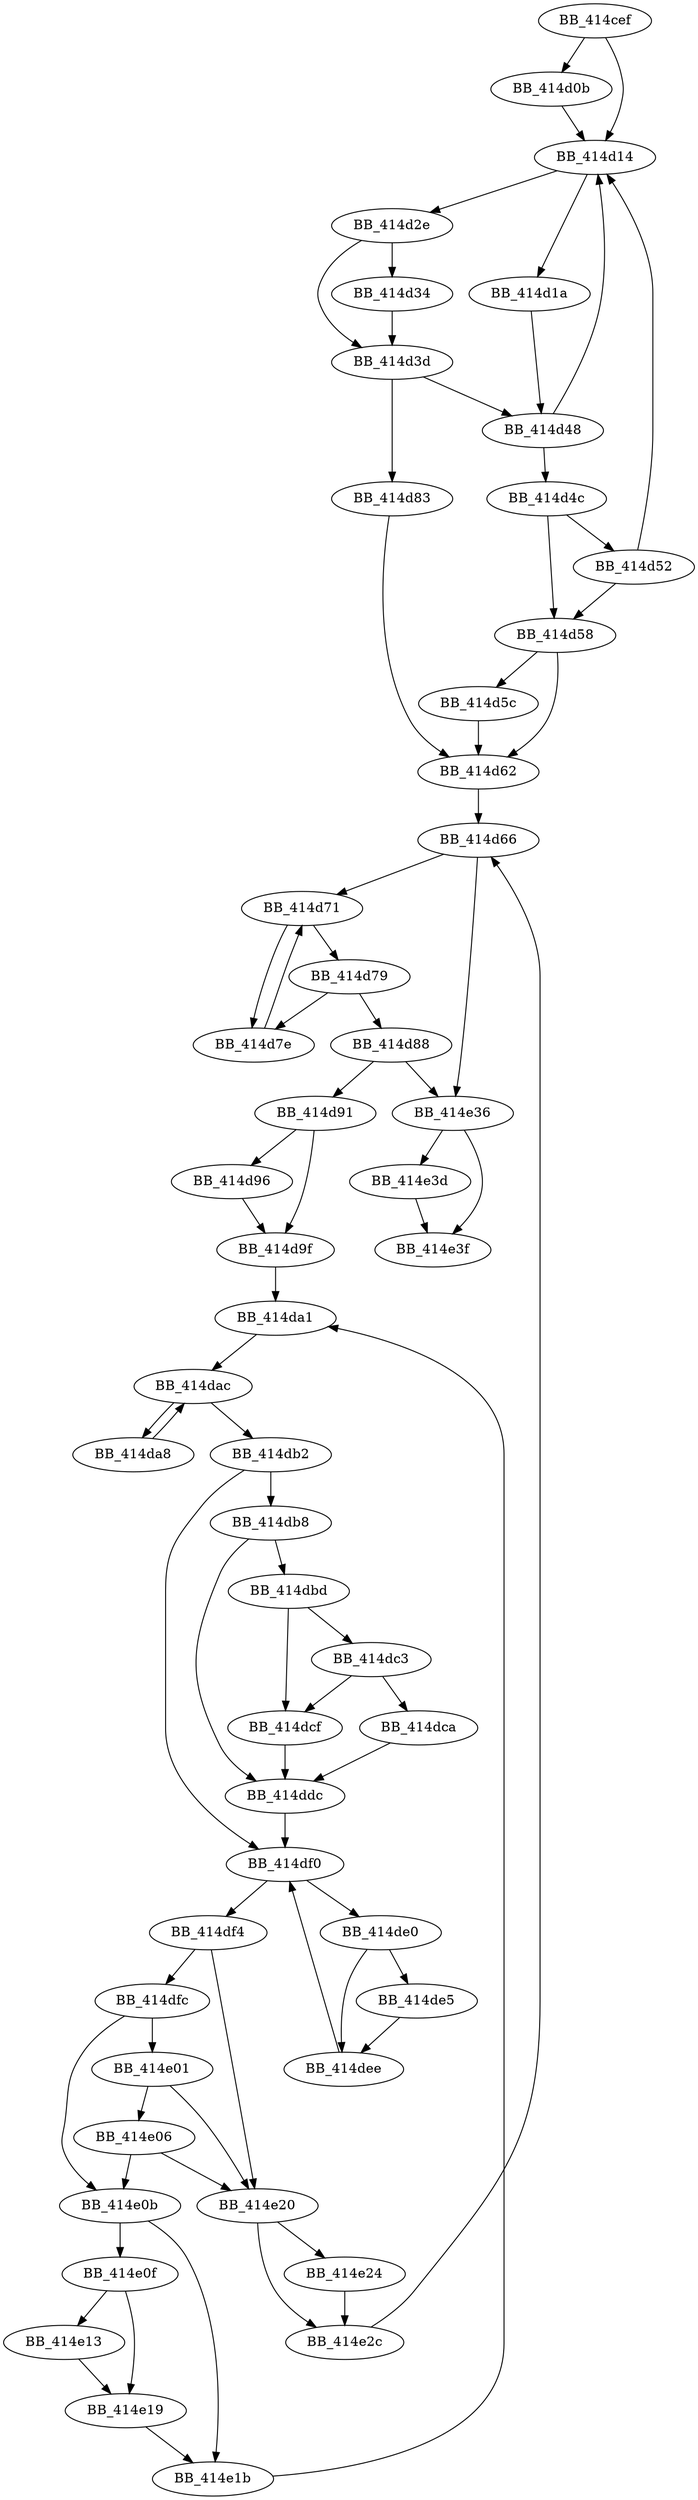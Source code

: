 DiGraph _wparse_cmdline{
BB_414cef->BB_414d0b
BB_414cef->BB_414d14
BB_414d0b->BB_414d14
BB_414d14->BB_414d1a
BB_414d14->BB_414d2e
BB_414d1a->BB_414d48
BB_414d2e->BB_414d34
BB_414d2e->BB_414d3d
BB_414d34->BB_414d3d
BB_414d3d->BB_414d48
BB_414d3d->BB_414d83
BB_414d48->BB_414d14
BB_414d48->BB_414d4c
BB_414d4c->BB_414d52
BB_414d4c->BB_414d58
BB_414d52->BB_414d14
BB_414d52->BB_414d58
BB_414d58->BB_414d5c
BB_414d58->BB_414d62
BB_414d5c->BB_414d62
BB_414d62->BB_414d66
BB_414d66->BB_414d71
BB_414d66->BB_414e36
BB_414d71->BB_414d79
BB_414d71->BB_414d7e
BB_414d79->BB_414d7e
BB_414d79->BB_414d88
BB_414d7e->BB_414d71
BB_414d83->BB_414d62
BB_414d88->BB_414d91
BB_414d88->BB_414e36
BB_414d91->BB_414d96
BB_414d91->BB_414d9f
BB_414d96->BB_414d9f
BB_414d9f->BB_414da1
BB_414da1->BB_414dac
BB_414da8->BB_414dac
BB_414dac->BB_414da8
BB_414dac->BB_414db2
BB_414db2->BB_414db8
BB_414db2->BB_414df0
BB_414db8->BB_414dbd
BB_414db8->BB_414ddc
BB_414dbd->BB_414dc3
BB_414dbd->BB_414dcf
BB_414dc3->BB_414dca
BB_414dc3->BB_414dcf
BB_414dca->BB_414ddc
BB_414dcf->BB_414ddc
BB_414ddc->BB_414df0
BB_414de0->BB_414de5
BB_414de0->BB_414dee
BB_414de5->BB_414dee
BB_414dee->BB_414df0
BB_414df0->BB_414de0
BB_414df0->BB_414df4
BB_414df4->BB_414dfc
BB_414df4->BB_414e20
BB_414dfc->BB_414e01
BB_414dfc->BB_414e0b
BB_414e01->BB_414e06
BB_414e01->BB_414e20
BB_414e06->BB_414e0b
BB_414e06->BB_414e20
BB_414e0b->BB_414e0f
BB_414e0b->BB_414e1b
BB_414e0f->BB_414e13
BB_414e0f->BB_414e19
BB_414e13->BB_414e19
BB_414e19->BB_414e1b
BB_414e1b->BB_414da1
BB_414e20->BB_414e24
BB_414e20->BB_414e2c
BB_414e24->BB_414e2c
BB_414e2c->BB_414d66
BB_414e36->BB_414e3d
BB_414e36->BB_414e3f
BB_414e3d->BB_414e3f
}
